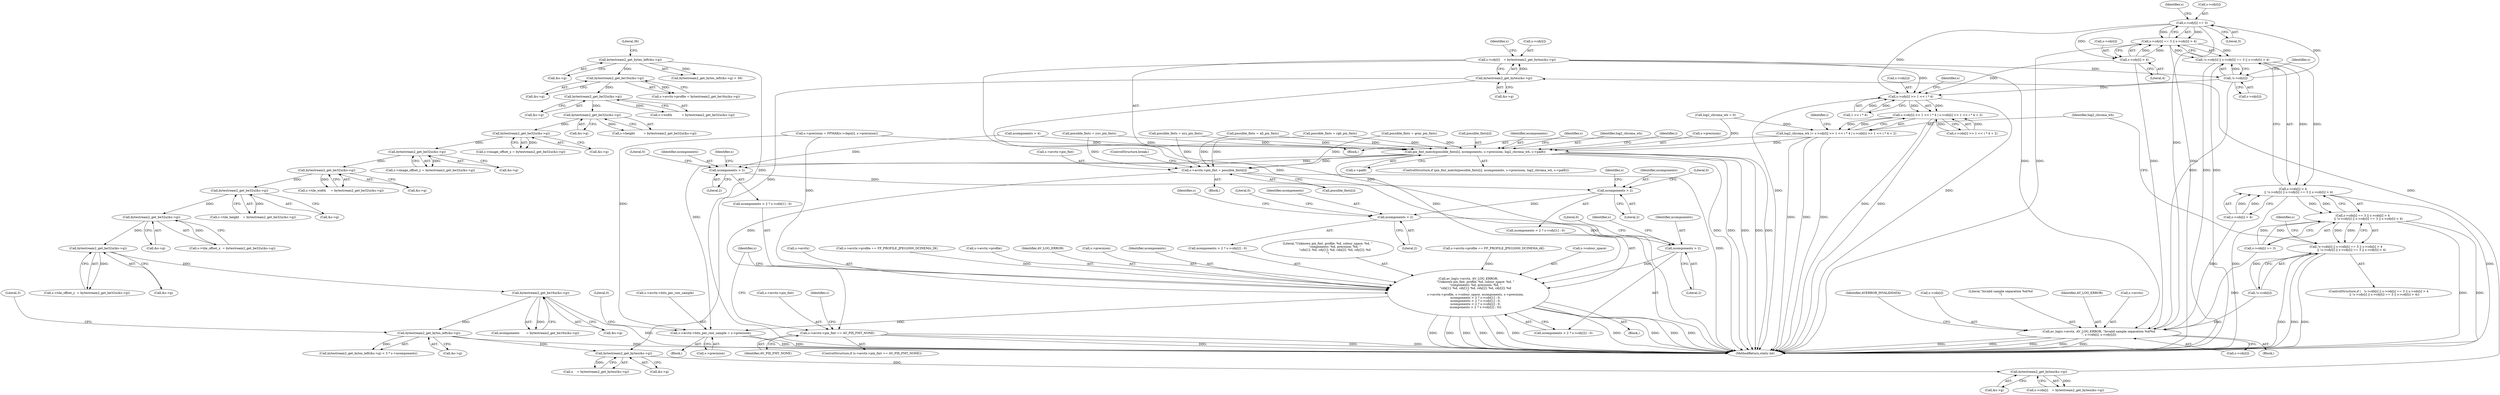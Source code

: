 digraph "0_FFmpeg_780669ef7c23c00836a24921fcc6b03be2b8ca4a@array" {
"1000431" [label="(Call,s->cdy[i] == 3)"];
"1000424" [label="(Call,!s->cdy[i])"];
"1000388" [label="(Call,s->cdy[i]    = bytestream2_get_byteu(&s->g))"];
"1000394" [label="(Call,bytestream2_get_byteu(&s->g))"];
"1000383" [label="(Call,bytestream2_get_byteu(&s->g))"];
"1000337" [label="(Call,bytestream2_get_byteu(&s->g))"];
"1000310" [label="(Call,bytestream2_get_bytes_left(&s->g))"];
"1000224" [label="(Call,bytestream2_get_be16u(&s->g))"];
"1000217" [label="(Call,bytestream2_get_be32u(&s->g))"];
"1000208" [label="(Call,bytestream2_get_be32u(&s->g))"];
"1000199" [label="(Call,bytestream2_get_be32u(&s->g))"];
"1000190" [label="(Call,bytestream2_get_be32u(&s->g))"];
"1000181" [label="(Call,bytestream2_get_be32u(&s->g))"];
"1000172" [label="(Call,bytestream2_get_be32u(&s->g))"];
"1000163" [label="(Call,bytestream2_get_be32u(&s->g))"];
"1000154" [label="(Call,bytestream2_get_be32u(&s->g))"];
"1000145" [label="(Call,bytestream2_get_be16u(&s->g))"];
"1000131" [label="(Call,bytestream2_get_bytes_left(&s->g))"];
"1000430" [label="(Call,s->cdy[i] == 3 || s->cdy[i] > 4)"];
"1000423" [label="(Call,!s->cdy[i] || s->cdy[i] == 3 || s->cdy[i] > 4)"];
"1000415" [label="(Call,s->cdx[i] > 4\n            || !s->cdy[i] || s->cdy[i] == 3 || s->cdy[i] > 4)"];
"1000407" [label="(Call,s->cdx[i] == 3 || s->cdx[i] > 4\n            || !s->cdy[i] || s->cdy[i] == 3 || s->cdy[i] > 4)"];
"1000400" [label="(Call,!s->cdx[i] || s->cdx[i] == 3 || s->cdx[i] > 4\n            || !s->cdy[i] || s->cdy[i] == 3 || s->cdy[i] > 4)"];
"1000438" [label="(Call,s->cdy[i] > 4)"];
"1000446" [label="(Call,av_log(s->avctx, AV_LOG_ERROR, \"Invalid sample separation %d/%d\n\", s->cdx[i], s->cdy[i]))"];
"1000467" [label="(Call,s->cdy[i] >> 1 << i * 4)"];
"1000466" [label="(Call,s->cdy[i] >> 1 << i * 4 | s->cdx[i] >> 1 << i * 4 + 2)"];
"1000464" [label="(Call,log2_chroma_wh |= s->cdy[i] >> 1 << i * 4 | s->cdx[i] >> 1 << i * 4 + 2)"];
"1000745" [label="(Call,pix_fmt_match(possible_fmts[i], ncomponents, s->precision, log2_chroma_wh, s->pal8))"];
"1000758" [label="(Call,s->avctx->pix_fmt = possible_fmts[i])"];
"1000769" [label="(Call,s->avctx->pix_fmt == AV_PIX_FMT_NONE)"];
"1000777" [label="(Call,av_log(s->avctx, AV_LOG_ERROR,\n               \"Unknown pix_fmt, profile: %d, colour_space: %d, \"\n               \"components: %d, precision: %d, \"\n               \"cdx[1]: %d, cdy[1]: %d, cdx[2]: %d, cdy[2]: %d\n\",\n               s->avctx->profile, s->colour_space, ncomponents, s->precision,\n               ncomponents > 2 ? s->cdx[1] : 0,\n               ncomponents > 2 ? s->cdy[1] : 0,\n               ncomponents > 2 ? s->cdx[2] : 0,\n               ncomponents > 2 ? s->cdy[2] : 0))"];
"1000835" [label="(Call,s->avctx->bits_per_raw_sample = s->precision)"];
"1000796" [label="(Call,ncomponents > 2)"];
"1000806" [label="(Call,ncomponents > 2)"];
"1000816" [label="(Call,ncomponents > 2)"];
"1000826" [label="(Call,ncomponents > 2)"];
"1000150" [label="(Call,s->width          = bytestream2_get_be32u(&s->g))"];
"1000416" [label="(Call,s->cdx[i] > 4)"];
"1000779" [label="(Identifier,s)"];
"1000441" [label="(Identifier,s)"];
"1000826" [label="(Call,ncomponents > 2)"];
"1000407" [label="(Call,s->cdx[i] == 3 || s->cdx[i] > 4\n            || !s->cdy[i] || s->cdy[i] == 3 || s->cdy[i] > 4)"];
"1000831" [label="(Identifier,s)"];
"1000159" [label="(Call,s->height         = bytestream2_get_be32u(&s->g))"];
"1000191" [label="(Call,&s->g)"];
"1000466" [label="(Call,s->cdy[i] >> 1 << i * 4 | s->cdx[i] >> 1 << i * 4 + 2)"];
"1000177" [label="(Call,s->image_offset_y = bytestream2_get_be32u(&s->g))"];
"1000190" [label="(Call,bytestream2_get_be32u(&s->g))"];
"1000431" [label="(Call,s->cdy[i] == 3)"];
"1000213" [label="(Call,s->tile_offset_y  = bytestream2_get_be32u(&s->g))"];
"1000761" [label="(Identifier,s)"];
"1000795" [label="(Call,ncomponents > 2 ? s->cdx[1] : 0)"];
"1000769" [label="(Call,s->avctx->pix_fmt == AV_PIX_FMT_NONE)"];
"1000473" [label="(Call,1 << i * 4)"];
"1000415" [label="(Call,s->cdx[i] > 4\n            || !s->cdy[i] || s->cdy[i] == 3 || s->cdy[i] > 4)"];
"1000753" [label="(Identifier,log2_chroma_wh)"];
"1000209" [label="(Call,&s->g)"];
"1000776" [label="(Block,)"];
"1000816" [label="(Call,ncomponents > 2)"];
"1000798" [label="(Literal,2)"];
"1000481" [label="(Identifier,s)"];
"1000806" [label="(Call,ncomponents > 2)"];
"1000424" [label="(Call,!s->cdy[i])"];
"1000782" [label="(Literal,\"Unknown pix_fmt, profile: %d, colour_space: %d, \"\n               \"components: %d, precision: %d, \"\n               \"cdx[1]: %d, cdy[1]: %d, cdx[2]: %d, cdy[2]: %d\n\")"];
"1000155" [label="(Call,&s->g)"];
"1000814" [label="(Literal,0)"];
"1000333" [label="(Block,)"];
"1000444" [label="(Literal,4)"];
"1000208" [label="(Call,bytestream2_get_be32u(&s->g))"];
"1000676" [label="(Call,s->avctx->profile == FF_PROFILE_JPEG2000_DCINEMA_4K)"];
"1000217" [label="(Call,bytestream2_get_be32u(&s->g))"];
"1000181" [label="(Call,bytestream2_get_be32u(&s->g))"];
"1000309" [label="(Call,bytestream2_get_bytes_left(&s->g) < 3 * s->ncomponents)"];
"1000777" [label="(Call,av_log(s->avctx, AV_LOG_ERROR,\n               \"Unknown pix_fmt, profile: %d, colour_space: %d, \"\n               \"components: %d, precision: %d, \"\n               \"cdx[1]: %d, cdy[1]: %d, cdx[2]: %d, cdy[2]: %d\n\",\n               s->avctx->profile, s->colour_space, ncomponents, s->precision,\n               ncomponents > 2 ? s->cdx[1] : 0,\n               ncomponents > 2 ? s->cdy[1] : 0,\n               ncomponents > 2 ? s->cdx[2] : 0,\n               ncomponents > 2 ? s->cdy[2] : 0))"];
"1000136" [label="(Literal,36)"];
"1000824" [label="(Literal,0)"];
"1000804" [label="(Literal,0)"];
"1000754" [label="(Call,s->pal8)"];
"1000131" [label="(Call,bytestream2_get_bytes_left(&s->g))"];
"1000430" [label="(Call,s->cdy[i] == 3 || s->cdy[i] > 4)"];
"1000836" [label="(Call,s->avctx->bits_per_raw_sample)"];
"1000811" [label="(Identifier,s)"];
"1000465" [label="(Identifier,log2_chroma_wh)"];
"1000463" [label="(Identifier,AVERROR_INVALIDDATA)"];
"1000845" [label="(Literal,0)"];
"1000827" [label="(Identifier,ncomponents)"];
"1000807" [label="(Identifier,ncomponents)"];
"1000796" [label="(Call,ncomponents > 2)"];
"1000399" [label="(ControlStructure,if (   !s->cdx[i] || s->cdx[i] == 3 || s->cdx[i] > 4\n            || !s->cdy[i] || s->cdy[i] == 3 || s->cdy[i] > 4))"];
"1000742" [label="(Identifier,i)"];
"1000434" [label="(Identifier,s)"];
"1000337" [label="(Call,bytestream2_get_byteu(&s->g))"];
"1000145" [label="(Call,bytestream2_get_be16u(&s->g))"];
"1000717" [label="(Call,possible_fmts = yuv_pix_fmts)"];
"1000684" [label="(Call,possible_fmts = xyz_pix_fmts)"];
"1000797" [label="(Identifier,ncomponents)"];
"1000775" [label="(Identifier,AV_PIX_FMT_NONE)"];
"1000432" [label="(Call,s->cdy[i])"];
"1000423" [label="(Call,!s->cdy[i] || s->cdy[i] == 3 || s->cdy[i] > 4)"];
"1000332" [label="(Identifier,i)"];
"1000446" [label="(Call,av_log(s->avctx, AV_LOG_ERROR, \"Invalid sample separation %d/%d\n\", s->cdx[i], s->cdy[i]))"];
"1000815" [label="(Call,ncomponents > 2 ? s->cdx[2] : 0)"];
"1000168" [label="(Call,s->image_offset_x = bytestream2_get_be32u(&s->g))"];
"1000452" [label="(Call,s->cdx[i])"];
"1000801" [label="(Identifier,s)"];
"1000316" [label="(Literal,3)"];
"1000164" [label="(Call,&s->g)"];
"1000172" [label="(Call,bytestream2_get_be32u(&s->g))"];
"1000726" [label="(Call,possible_fmts = all_pix_fmts)"];
"1000389" [label="(Call,s->cdy[i])"];
"1000767" [label="(ControlStructure,break;)"];
"1000154" [label="(Call,bytestream2_get_be32u(&s->g))"];
"1000186" [label="(Call,s->tile_width     = bytestream2_get_be32u(&s->g))"];
"1000425" [label="(Call,s->cdy[i])"];
"1000404" [label="(Identifier,s)"];
"1000384" [label="(Call,&s->g)"];
"1000788" [label="(Call,s->colour_space)"];
"1000699" [label="(Call,possible_fmts = rgb_pix_fmts)"];
"1000759" [label="(Call,s->avctx->pix_fmt)"];
"1000778" [label="(Call,s->avctx)"];
"1000401" [label="(Call,!s->cdx[i])"];
"1000758" [label="(Call,s->avctx->pix_fmt = possible_fmts[i])"];
"1000669" [label="(Call,s->avctx->profile == FF_PROFILE_JPEG2000_DCINEMA_2K)"];
"1000783" [label="(Call,s->avctx->profile)"];
"1000377" [label="(Call,s->cdx[i]    = bytestream2_get_byteu(&s->g))"];
"1000130" [label="(Call,bytestream2_get_bytes_left(&s->g) < 36)"];
"1000838" [label="(Identifier,s)"];
"1000764" [label="(Call,possible_fmts[i])"];
"1000204" [label="(Call,s->tile_offset_x  = bytestream2_get_be32u(&s->g))"];
"1000750" [label="(Call,s->precision)"];
"1000781" [label="(Identifier,AV_LOG_ERROR)"];
"1000805" [label="(Call,ncomponents > 2 ? s->cdy[1] : 0)"];
"1000468" [label="(Call,s->cdy[i])"];
"1000438" [label="(Call,s->cdy[i] > 4)"];
"1000335" [label="(Call,x    = bytestream2_get_byteu(&s->g))"];
"1000182" [label="(Call,&s->g)"];
"1000817" [label="(Identifier,ncomponents)"];
"1000173" [label="(Call,&s->g)"];
"1000195" [label="(Call,s->tile_height    = bytestream2_get_be32u(&s->g))"];
"1000400" [label="(Call,!s->cdx[i] || s->cdx[i] == 3 || s->cdx[i] > 4\n            || !s->cdy[i] || s->cdy[i] == 3 || s->cdy[i] > 4)"];
"1000451" [label="(Literal,\"Invalid sample separation %d/%d\n\")"];
"1000834" [label="(Literal,0)"];
"1000467" [label="(Call,s->cdy[i] >> 1 << i * 4)"];
"1000199" [label="(Call,bytestream2_get_be32u(&s->g))"];
"1000445" [label="(Block,)"];
"1000825" [label="(Call,ncomponents > 2 ? s->cdy[2] : 0)"];
"1000394" [label="(Call,bytestream2_get_byteu(&s->g))"];
"1000792" [label="(Call,s->precision)"];
"1000224" [label="(Call,bytestream2_get_be16u(&s->g))"];
"1000338" [label="(Call,&s->g)"];
"1000457" [label="(Call,s->cdy[i])"];
"1000132" [label="(Call,&s->g)"];
"1000395" [label="(Call,&s->g)"];
"1000383" [label="(Call,bytestream2_get_byteu(&s->g))"];
"1000408" [label="(Call,s->cdx[i] == 3)"];
"1000708" [label="(Call,possible_fmts = gray_pix_fmts)"];
"1000222" [label="(Call,ncomponents       = bytestream2_get_be16u(&s->g))"];
"1000835" [label="(Call,s->avctx->bits_per_raw_sample = s->precision)"];
"1000118" [label="(Call,log2_chroma_wh = 0)"];
"1000450" [label="(Identifier,AV_LOG_ERROR)"];
"1000770" [label="(Call,s->avctx->pix_fmt)"];
"1000437" [label="(Literal,3)"];
"1000768" [label="(ControlStructure,if (s->avctx->pix_fmt == AV_PIX_FMT_NONE))"];
"1000353" [label="(Call,s->precision = FFMAX(s->cbps[i], s->precision))"];
"1000744" [label="(ControlStructure,if (pix_fmt_match(possible_fmts[i], ncomponents, s->precision, log2_chroma_wh, s->pal8)))"];
"1000139" [label="(Call,s->avctx->profile = bytestream2_get_be16u(&s->g))"];
"1000818" [label="(Literal,2)"];
"1000745" [label="(Call,pix_fmt_match(possible_fmts[i], ncomponents, s->precision, log2_chroma_wh, s->pal8))"];
"1000478" [label="(Call,s->cdx[i] >> 1 << i * 4 + 2)"];
"1000746" [label="(Call,possible_fmts[i])"];
"1000114" [label="(Block,)"];
"1000311" [label="(Call,&s->g)"];
"1000447" [label="(Call,s->avctx)"];
"1000448" [label="(Identifier,s)"];
"1000310" [label="(Call,bytestream2_get_bytes_left(&s->g))"];
"1000200" [label="(Call,&s->g)"];
"1000225" [label="(Call,&s->g)"];
"1000749" [label="(Identifier,ncomponents)"];
"1000464" [label="(Call,log2_chroma_wh |= s->cdy[i] >> 1 << i * 4 | s->cdx[i] >> 1 << i * 4 + 2)"];
"1000262" [label="(Call,ncomponents > 4)"];
"1000846" [label="(MethodReturn,static int)"];
"1000828" [label="(Literal,2)"];
"1000388" [label="(Call,s->cdy[i]    = bytestream2_get_byteu(&s->g))"];
"1000841" [label="(Call,s->precision)"];
"1000821" [label="(Identifier,s)"];
"1000791" [label="(Identifier,ncomponents)"];
"1000146" [label="(Call,&s->g)"];
"1000757" [label="(Block,)"];
"1000163" [label="(Call,bytestream2_get_be32u(&s->g))"];
"1000218" [label="(Call,&s->g)"];
"1000439" [label="(Call,s->cdy[i])"];
"1000808" [label="(Literal,2)"];
"1000431" -> "1000430"  [label="AST: "];
"1000431" -> "1000437"  [label="CFG: "];
"1000432" -> "1000431"  [label="AST: "];
"1000437" -> "1000431"  [label="AST: "];
"1000441" -> "1000431"  [label="CFG: "];
"1000430" -> "1000431"  [label="CFG: "];
"1000431" -> "1000430"  [label="DDG: "];
"1000431" -> "1000430"  [label="DDG: "];
"1000424" -> "1000431"  [label="DDG: "];
"1000431" -> "1000438"  [label="DDG: "];
"1000431" -> "1000446"  [label="DDG: "];
"1000431" -> "1000467"  [label="DDG: "];
"1000424" -> "1000423"  [label="AST: "];
"1000424" -> "1000425"  [label="CFG: "];
"1000425" -> "1000424"  [label="AST: "];
"1000434" -> "1000424"  [label="CFG: "];
"1000423" -> "1000424"  [label="CFG: "];
"1000424" -> "1000423"  [label="DDG: "];
"1000388" -> "1000424"  [label="DDG: "];
"1000424" -> "1000446"  [label="DDG: "];
"1000424" -> "1000467"  [label="DDG: "];
"1000388" -> "1000333"  [label="AST: "];
"1000388" -> "1000394"  [label="CFG: "];
"1000389" -> "1000388"  [label="AST: "];
"1000394" -> "1000388"  [label="AST: "];
"1000404" -> "1000388"  [label="CFG: "];
"1000388" -> "1000846"  [label="DDG: "];
"1000394" -> "1000388"  [label="DDG: "];
"1000388" -> "1000446"  [label="DDG: "];
"1000388" -> "1000467"  [label="DDG: "];
"1000394" -> "1000395"  [label="CFG: "];
"1000395" -> "1000394"  [label="AST: "];
"1000394" -> "1000846"  [label="DDG: "];
"1000394" -> "1000337"  [label="DDG: "];
"1000383" -> "1000394"  [label="DDG: "];
"1000383" -> "1000377"  [label="AST: "];
"1000383" -> "1000384"  [label="CFG: "];
"1000384" -> "1000383"  [label="AST: "];
"1000377" -> "1000383"  [label="CFG: "];
"1000383" -> "1000377"  [label="DDG: "];
"1000337" -> "1000383"  [label="DDG: "];
"1000337" -> "1000335"  [label="AST: "];
"1000337" -> "1000338"  [label="CFG: "];
"1000338" -> "1000337"  [label="AST: "];
"1000335" -> "1000337"  [label="CFG: "];
"1000337" -> "1000335"  [label="DDG: "];
"1000310" -> "1000337"  [label="DDG: "];
"1000310" -> "1000309"  [label="AST: "];
"1000310" -> "1000311"  [label="CFG: "];
"1000311" -> "1000310"  [label="AST: "];
"1000316" -> "1000310"  [label="CFG: "];
"1000310" -> "1000846"  [label="DDG: "];
"1000310" -> "1000309"  [label="DDG: "];
"1000224" -> "1000310"  [label="DDG: "];
"1000224" -> "1000222"  [label="AST: "];
"1000224" -> "1000225"  [label="CFG: "];
"1000225" -> "1000224"  [label="AST: "];
"1000222" -> "1000224"  [label="CFG: "];
"1000224" -> "1000846"  [label="DDG: "];
"1000224" -> "1000222"  [label="DDG: "];
"1000217" -> "1000224"  [label="DDG: "];
"1000217" -> "1000213"  [label="AST: "];
"1000217" -> "1000218"  [label="CFG: "];
"1000218" -> "1000217"  [label="AST: "];
"1000213" -> "1000217"  [label="CFG: "];
"1000217" -> "1000213"  [label="DDG: "];
"1000208" -> "1000217"  [label="DDG: "];
"1000208" -> "1000204"  [label="AST: "];
"1000208" -> "1000209"  [label="CFG: "];
"1000209" -> "1000208"  [label="AST: "];
"1000204" -> "1000208"  [label="CFG: "];
"1000208" -> "1000204"  [label="DDG: "];
"1000199" -> "1000208"  [label="DDG: "];
"1000199" -> "1000195"  [label="AST: "];
"1000199" -> "1000200"  [label="CFG: "];
"1000200" -> "1000199"  [label="AST: "];
"1000195" -> "1000199"  [label="CFG: "];
"1000199" -> "1000195"  [label="DDG: "];
"1000190" -> "1000199"  [label="DDG: "];
"1000190" -> "1000186"  [label="AST: "];
"1000190" -> "1000191"  [label="CFG: "];
"1000191" -> "1000190"  [label="AST: "];
"1000186" -> "1000190"  [label="CFG: "];
"1000190" -> "1000186"  [label="DDG: "];
"1000181" -> "1000190"  [label="DDG: "];
"1000181" -> "1000177"  [label="AST: "];
"1000181" -> "1000182"  [label="CFG: "];
"1000182" -> "1000181"  [label="AST: "];
"1000177" -> "1000181"  [label="CFG: "];
"1000181" -> "1000177"  [label="DDG: "];
"1000172" -> "1000181"  [label="DDG: "];
"1000172" -> "1000168"  [label="AST: "];
"1000172" -> "1000173"  [label="CFG: "];
"1000173" -> "1000172"  [label="AST: "];
"1000168" -> "1000172"  [label="CFG: "];
"1000172" -> "1000168"  [label="DDG: "];
"1000163" -> "1000172"  [label="DDG: "];
"1000163" -> "1000159"  [label="AST: "];
"1000163" -> "1000164"  [label="CFG: "];
"1000164" -> "1000163"  [label="AST: "];
"1000159" -> "1000163"  [label="CFG: "];
"1000163" -> "1000159"  [label="DDG: "];
"1000154" -> "1000163"  [label="DDG: "];
"1000154" -> "1000150"  [label="AST: "];
"1000154" -> "1000155"  [label="CFG: "];
"1000155" -> "1000154"  [label="AST: "];
"1000150" -> "1000154"  [label="CFG: "];
"1000154" -> "1000150"  [label="DDG: "];
"1000145" -> "1000154"  [label="DDG: "];
"1000145" -> "1000139"  [label="AST: "];
"1000145" -> "1000146"  [label="CFG: "];
"1000146" -> "1000145"  [label="AST: "];
"1000139" -> "1000145"  [label="CFG: "];
"1000145" -> "1000139"  [label="DDG: "];
"1000131" -> "1000145"  [label="DDG: "];
"1000131" -> "1000130"  [label="AST: "];
"1000131" -> "1000132"  [label="CFG: "];
"1000132" -> "1000131"  [label="AST: "];
"1000136" -> "1000131"  [label="CFG: "];
"1000131" -> "1000846"  [label="DDG: "];
"1000131" -> "1000130"  [label="DDG: "];
"1000430" -> "1000423"  [label="AST: "];
"1000430" -> "1000438"  [label="CFG: "];
"1000438" -> "1000430"  [label="AST: "];
"1000423" -> "1000430"  [label="CFG: "];
"1000430" -> "1000846"  [label="DDG: "];
"1000430" -> "1000846"  [label="DDG: "];
"1000430" -> "1000423"  [label="DDG: "];
"1000430" -> "1000423"  [label="DDG: "];
"1000438" -> "1000430"  [label="DDG: "];
"1000438" -> "1000430"  [label="DDG: "];
"1000423" -> "1000415"  [label="AST: "];
"1000415" -> "1000423"  [label="CFG: "];
"1000423" -> "1000846"  [label="DDG: "];
"1000423" -> "1000846"  [label="DDG: "];
"1000423" -> "1000415"  [label="DDG: "];
"1000423" -> "1000415"  [label="DDG: "];
"1000415" -> "1000407"  [label="AST: "];
"1000415" -> "1000416"  [label="CFG: "];
"1000416" -> "1000415"  [label="AST: "];
"1000407" -> "1000415"  [label="CFG: "];
"1000415" -> "1000846"  [label="DDG: "];
"1000415" -> "1000846"  [label="DDG: "];
"1000415" -> "1000407"  [label="DDG: "];
"1000415" -> "1000407"  [label="DDG: "];
"1000416" -> "1000415"  [label="DDG: "];
"1000416" -> "1000415"  [label="DDG: "];
"1000407" -> "1000400"  [label="AST: "];
"1000407" -> "1000408"  [label="CFG: "];
"1000408" -> "1000407"  [label="AST: "];
"1000400" -> "1000407"  [label="CFG: "];
"1000407" -> "1000846"  [label="DDG: "];
"1000407" -> "1000846"  [label="DDG: "];
"1000407" -> "1000400"  [label="DDG: "];
"1000407" -> "1000400"  [label="DDG: "];
"1000408" -> "1000407"  [label="DDG: "];
"1000408" -> "1000407"  [label="DDG: "];
"1000400" -> "1000399"  [label="AST: "];
"1000400" -> "1000401"  [label="CFG: "];
"1000401" -> "1000400"  [label="AST: "];
"1000448" -> "1000400"  [label="CFG: "];
"1000465" -> "1000400"  [label="CFG: "];
"1000400" -> "1000846"  [label="DDG: "];
"1000400" -> "1000846"  [label="DDG: "];
"1000400" -> "1000846"  [label="DDG: "];
"1000401" -> "1000400"  [label="DDG: "];
"1000438" -> "1000444"  [label="CFG: "];
"1000439" -> "1000438"  [label="AST: "];
"1000444" -> "1000438"  [label="AST: "];
"1000438" -> "1000446"  [label="DDG: "];
"1000438" -> "1000467"  [label="DDG: "];
"1000446" -> "1000445"  [label="AST: "];
"1000446" -> "1000457"  [label="CFG: "];
"1000447" -> "1000446"  [label="AST: "];
"1000450" -> "1000446"  [label="AST: "];
"1000451" -> "1000446"  [label="AST: "];
"1000452" -> "1000446"  [label="AST: "];
"1000457" -> "1000446"  [label="AST: "];
"1000463" -> "1000446"  [label="CFG: "];
"1000446" -> "1000846"  [label="DDG: "];
"1000446" -> "1000846"  [label="DDG: "];
"1000446" -> "1000846"  [label="DDG: "];
"1000446" -> "1000846"  [label="DDG: "];
"1000446" -> "1000846"  [label="DDG: "];
"1000408" -> "1000446"  [label="DDG: "];
"1000401" -> "1000446"  [label="DDG: "];
"1000416" -> "1000446"  [label="DDG: "];
"1000467" -> "1000466"  [label="AST: "];
"1000467" -> "1000473"  [label="CFG: "];
"1000468" -> "1000467"  [label="AST: "];
"1000473" -> "1000467"  [label="AST: "];
"1000481" -> "1000467"  [label="CFG: "];
"1000467" -> "1000846"  [label="DDG: "];
"1000467" -> "1000846"  [label="DDG: "];
"1000467" -> "1000466"  [label="DDG: "];
"1000467" -> "1000466"  [label="DDG: "];
"1000473" -> "1000467"  [label="DDG: "];
"1000473" -> "1000467"  [label="DDG: "];
"1000466" -> "1000464"  [label="AST: "];
"1000466" -> "1000478"  [label="CFG: "];
"1000478" -> "1000466"  [label="AST: "];
"1000464" -> "1000466"  [label="CFG: "];
"1000466" -> "1000846"  [label="DDG: "];
"1000466" -> "1000846"  [label="DDG: "];
"1000466" -> "1000464"  [label="DDG: "];
"1000466" -> "1000464"  [label="DDG: "];
"1000478" -> "1000466"  [label="DDG: "];
"1000478" -> "1000466"  [label="DDG: "];
"1000464" -> "1000333"  [label="AST: "];
"1000465" -> "1000464"  [label="AST: "];
"1000332" -> "1000464"  [label="CFG: "];
"1000464" -> "1000846"  [label="DDG: "];
"1000464" -> "1000846"  [label="DDG: "];
"1000464" -> "1000846"  [label="DDG: "];
"1000118" -> "1000464"  [label="DDG: "];
"1000464" -> "1000745"  [label="DDG: "];
"1000745" -> "1000744"  [label="AST: "];
"1000745" -> "1000754"  [label="CFG: "];
"1000746" -> "1000745"  [label="AST: "];
"1000749" -> "1000745"  [label="AST: "];
"1000750" -> "1000745"  [label="AST: "];
"1000753" -> "1000745"  [label="AST: "];
"1000754" -> "1000745"  [label="AST: "];
"1000761" -> "1000745"  [label="CFG: "];
"1000742" -> "1000745"  [label="CFG: "];
"1000745" -> "1000846"  [label="DDG: "];
"1000745" -> "1000846"  [label="DDG: "];
"1000745" -> "1000846"  [label="DDG: "];
"1000745" -> "1000846"  [label="DDG: "];
"1000745" -> "1000846"  [label="DDG: "];
"1000699" -> "1000745"  [label="DDG: "];
"1000708" -> "1000745"  [label="DDG: "];
"1000684" -> "1000745"  [label="DDG: "];
"1000726" -> "1000745"  [label="DDG: "];
"1000717" -> "1000745"  [label="DDG: "];
"1000262" -> "1000745"  [label="DDG: "];
"1000353" -> "1000745"  [label="DDG: "];
"1000118" -> "1000745"  [label="DDG: "];
"1000745" -> "1000758"  [label="DDG: "];
"1000745" -> "1000777"  [label="DDG: "];
"1000745" -> "1000796"  [label="DDG: "];
"1000745" -> "1000835"  [label="DDG: "];
"1000758" -> "1000757"  [label="AST: "];
"1000758" -> "1000764"  [label="CFG: "];
"1000759" -> "1000758"  [label="AST: "];
"1000764" -> "1000758"  [label="AST: "];
"1000767" -> "1000758"  [label="CFG: "];
"1000758" -> "1000846"  [label="DDG: "];
"1000699" -> "1000758"  [label="DDG: "];
"1000708" -> "1000758"  [label="DDG: "];
"1000684" -> "1000758"  [label="DDG: "];
"1000726" -> "1000758"  [label="DDG: "];
"1000717" -> "1000758"  [label="DDG: "];
"1000758" -> "1000769"  [label="DDG: "];
"1000769" -> "1000768"  [label="AST: "];
"1000769" -> "1000775"  [label="CFG: "];
"1000770" -> "1000769"  [label="AST: "];
"1000775" -> "1000769"  [label="AST: "];
"1000779" -> "1000769"  [label="CFG: "];
"1000838" -> "1000769"  [label="CFG: "];
"1000769" -> "1000846"  [label="DDG: "];
"1000769" -> "1000846"  [label="DDG: "];
"1000769" -> "1000846"  [label="DDG: "];
"1000777" -> "1000776"  [label="AST: "];
"1000777" -> "1000825"  [label="CFG: "];
"1000778" -> "1000777"  [label="AST: "];
"1000781" -> "1000777"  [label="AST: "];
"1000782" -> "1000777"  [label="AST: "];
"1000783" -> "1000777"  [label="AST: "];
"1000788" -> "1000777"  [label="AST: "];
"1000791" -> "1000777"  [label="AST: "];
"1000792" -> "1000777"  [label="AST: "];
"1000795" -> "1000777"  [label="AST: "];
"1000805" -> "1000777"  [label="AST: "];
"1000815" -> "1000777"  [label="AST: "];
"1000825" -> "1000777"  [label="AST: "];
"1000838" -> "1000777"  [label="CFG: "];
"1000777" -> "1000846"  [label="DDG: "];
"1000777" -> "1000846"  [label="DDG: "];
"1000777" -> "1000846"  [label="DDG: "];
"1000777" -> "1000846"  [label="DDG: "];
"1000777" -> "1000846"  [label="DDG: "];
"1000777" -> "1000846"  [label="DDG: "];
"1000777" -> "1000846"  [label="DDG: "];
"1000777" -> "1000846"  [label="DDG: "];
"1000777" -> "1000846"  [label="DDG: "];
"1000777" -> "1000846"  [label="DDG: "];
"1000676" -> "1000777"  [label="DDG: "];
"1000669" -> "1000777"  [label="DDG: "];
"1000826" -> "1000777"  [label="DDG: "];
"1000353" -> "1000777"  [label="DDG: "];
"1000777" -> "1000835"  [label="DDG: "];
"1000835" -> "1000114"  [label="AST: "];
"1000835" -> "1000841"  [label="CFG: "];
"1000836" -> "1000835"  [label="AST: "];
"1000841" -> "1000835"  [label="AST: "];
"1000845" -> "1000835"  [label="CFG: "];
"1000835" -> "1000846"  [label="DDG: "];
"1000835" -> "1000846"  [label="DDG: "];
"1000353" -> "1000835"  [label="DDG: "];
"1000796" -> "1000795"  [label="AST: "];
"1000796" -> "1000798"  [label="CFG: "];
"1000797" -> "1000796"  [label="AST: "];
"1000798" -> "1000796"  [label="AST: "];
"1000801" -> "1000796"  [label="CFG: "];
"1000804" -> "1000796"  [label="CFG: "];
"1000262" -> "1000796"  [label="DDG: "];
"1000796" -> "1000806"  [label="DDG: "];
"1000806" -> "1000805"  [label="AST: "];
"1000806" -> "1000808"  [label="CFG: "];
"1000807" -> "1000806"  [label="AST: "];
"1000808" -> "1000806"  [label="AST: "];
"1000811" -> "1000806"  [label="CFG: "];
"1000814" -> "1000806"  [label="CFG: "];
"1000806" -> "1000816"  [label="DDG: "];
"1000816" -> "1000815"  [label="AST: "];
"1000816" -> "1000818"  [label="CFG: "];
"1000817" -> "1000816"  [label="AST: "];
"1000818" -> "1000816"  [label="AST: "];
"1000821" -> "1000816"  [label="CFG: "];
"1000824" -> "1000816"  [label="CFG: "];
"1000816" -> "1000826"  [label="DDG: "];
"1000826" -> "1000825"  [label="AST: "];
"1000826" -> "1000828"  [label="CFG: "];
"1000827" -> "1000826"  [label="AST: "];
"1000828" -> "1000826"  [label="AST: "];
"1000831" -> "1000826"  [label="CFG: "];
"1000834" -> "1000826"  [label="CFG: "];
}
